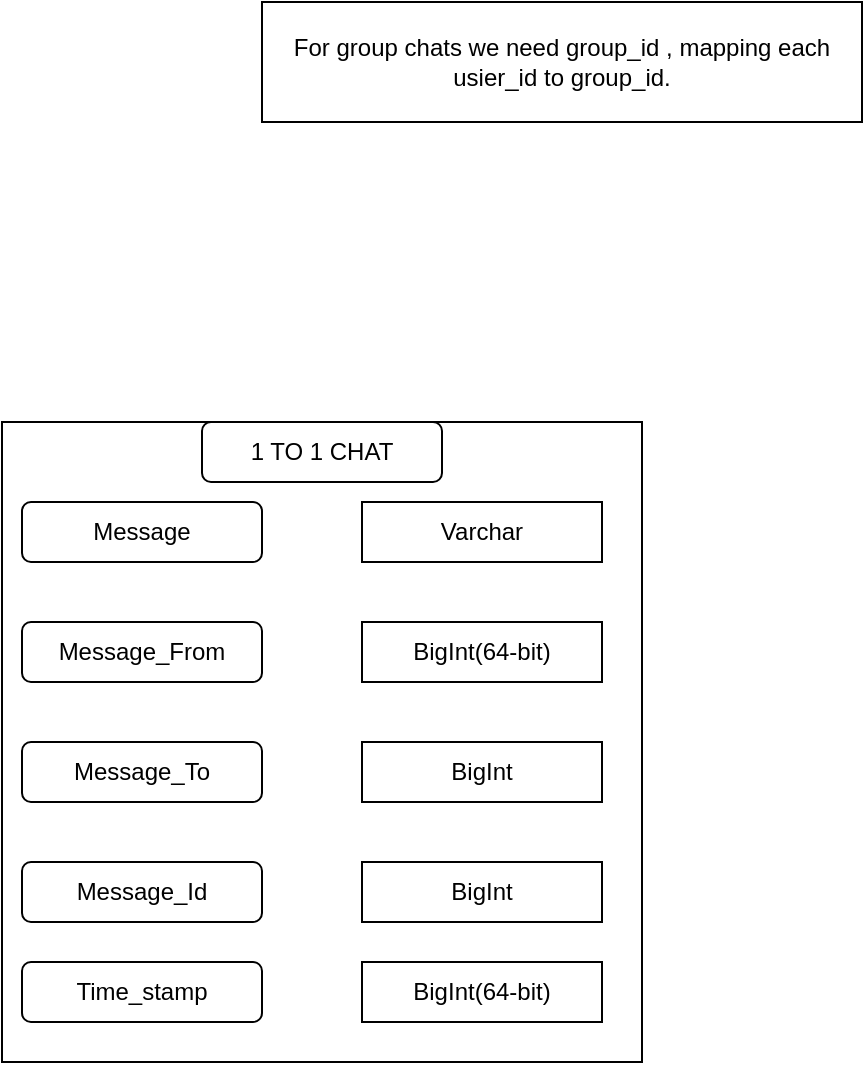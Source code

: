 <mxfile version="14.7.3" type="github">
  <diagram id="MqI81qCm6mwfX92G_5o7" name="Page-1">
    <mxGraphModel dx="798" dy="462" grid="1" gridSize="10" guides="1" tooltips="1" connect="1" arrows="1" fold="1" page="1" pageScale="1" pageWidth="827" pageHeight="1169" math="0" shadow="0">
      <root>
        <mxCell id="0" />
        <mxCell id="1" parent="0" />
        <mxCell id="Vt6wYl9N-vJ9xgdhq9Ds-1" value="&lt;span style=&quot;color: rgba(0 , 0 , 0 , 0) ; font-family: monospace ; font-size: 0px&quot;&gt;%3CmxGraphModel%3E%3Croot%3E%3CmxCell%20id%3D%220%22%2F%3E%3CmxCell%20id%3D%221%22%20parent%3D%220%22%2F%3E%3CmxCell%20id%3D%222%22%20value%3D%22Varchar%22%20style%3D%22rounded%3D0%3BwhiteSpace%3Dwrap%3Bhtml%3D1%3B%22%20vertex%3D%221%22%20parent%3D%221%22%3E%3CmxGeometry%20x%3D%22260%22%20y%3D%22270%22%20width%3D%22120%22%20height%3D%2230%22%20as%3D%22geometry%22%2F%3E%3C%2FmxCell%3E%3C%2Froot%3E%3C%2FmxGraphModel%3E&lt;/span&gt;" style="whiteSpace=wrap;html=1;aspect=fixed;" vertex="1" parent="1">
          <mxGeometry x="80" y="230" width="320" height="320" as="geometry" />
        </mxCell>
        <mxCell id="Vt6wYl9N-vJ9xgdhq9Ds-2" value="Message" style="rounded=1;whiteSpace=wrap;html=1;" vertex="1" parent="1">
          <mxGeometry x="90" y="270" width="120" height="30" as="geometry" />
        </mxCell>
        <mxCell id="Vt6wYl9N-vJ9xgdhq9Ds-3" value="Message_From" style="rounded=1;whiteSpace=wrap;html=1;" vertex="1" parent="1">
          <mxGeometry x="90" y="330" width="120" height="30" as="geometry" />
        </mxCell>
        <mxCell id="Vt6wYl9N-vJ9xgdhq9Ds-4" value="Message_To" style="rounded=1;whiteSpace=wrap;html=1;" vertex="1" parent="1">
          <mxGeometry x="90" y="390" width="120" height="30" as="geometry" />
        </mxCell>
        <mxCell id="Vt6wYl9N-vJ9xgdhq9Ds-5" value="Message_Id" style="rounded=1;whiteSpace=wrap;html=1;" vertex="1" parent="1">
          <mxGeometry x="90" y="450" width="120" height="30" as="geometry" />
        </mxCell>
        <mxCell id="Vt6wYl9N-vJ9xgdhq9Ds-6" value="Time_stamp" style="rounded=1;whiteSpace=wrap;html=1;" vertex="1" parent="1">
          <mxGeometry x="90" y="500" width="120" height="30" as="geometry" />
        </mxCell>
        <mxCell id="Vt6wYl9N-vJ9xgdhq9Ds-7" value="Varchar" style="rounded=0;whiteSpace=wrap;html=1;" vertex="1" parent="1">
          <mxGeometry x="260" y="270" width="120" height="30" as="geometry" />
        </mxCell>
        <mxCell id="Vt6wYl9N-vJ9xgdhq9Ds-10" value="BigInt(64-bit)" style="rounded=0;whiteSpace=wrap;html=1;" vertex="1" parent="1">
          <mxGeometry x="260" y="330" width="120" height="30" as="geometry" />
        </mxCell>
        <mxCell id="Vt6wYl9N-vJ9xgdhq9Ds-11" value="BigInt&lt;span style=&quot;color: rgba(0 , 0 , 0 , 0) ; font-family: monospace ; font-size: 0px&quot;&gt;%3CmxGraphModel%3E%3Croot%3E%3CmxCell%20id%3D%220%22%2F%3E%3CmxCell%20id%3D%221%22%20parent%3D%220%22%2F%3E%3CmxCell%20id%3D%222%22%20value%3D%22Varchar%22%20style%3D%22rounded%3D0%3BwhiteSpace%3Dwrap%3Bhtml%3D1%3B%22%20vertex%3D%221%22%20parent%3D%221%22%3E%3CmxGeometry%20x%3D%22260%22%20y%3D%22270%22%20width%3D%22120%22%20height%3D%2230%22%20as%3D%22geometry%22%2F%3E%3C%2FmxCell%3E%3C%2Froot%3E%3C%2FmxGraphModel%3E(64-BI&lt;/span&gt;" style="rounded=0;whiteSpace=wrap;html=1;" vertex="1" parent="1">
          <mxGeometry x="260" y="390" width="120" height="30" as="geometry" />
        </mxCell>
        <mxCell id="Vt6wYl9N-vJ9xgdhq9Ds-12" value="BigInt" style="rounded=0;whiteSpace=wrap;html=1;" vertex="1" parent="1">
          <mxGeometry x="260" y="450" width="120" height="30" as="geometry" />
        </mxCell>
        <mxCell id="Vt6wYl9N-vJ9xgdhq9Ds-13" value="BigInt(64-bit)" style="rounded=0;whiteSpace=wrap;html=1;" vertex="1" parent="1">
          <mxGeometry x="260" y="500" width="120" height="30" as="geometry" />
        </mxCell>
        <mxCell id="Vt6wYl9N-vJ9xgdhq9Ds-14" value="1 TO 1 CHAT" style="rounded=1;whiteSpace=wrap;html=1;" vertex="1" parent="1">
          <mxGeometry x="180" y="230" width="120" height="30" as="geometry" />
        </mxCell>
        <mxCell id="Vt6wYl9N-vJ9xgdhq9Ds-15" value="For group chats we need group_id , mapping each usier_id to group_id.&lt;br&gt;" style="rounded=0;whiteSpace=wrap;html=1;" vertex="1" parent="1">
          <mxGeometry x="210" y="20" width="300" height="60" as="geometry" />
        </mxCell>
      </root>
    </mxGraphModel>
  </diagram>
</mxfile>
